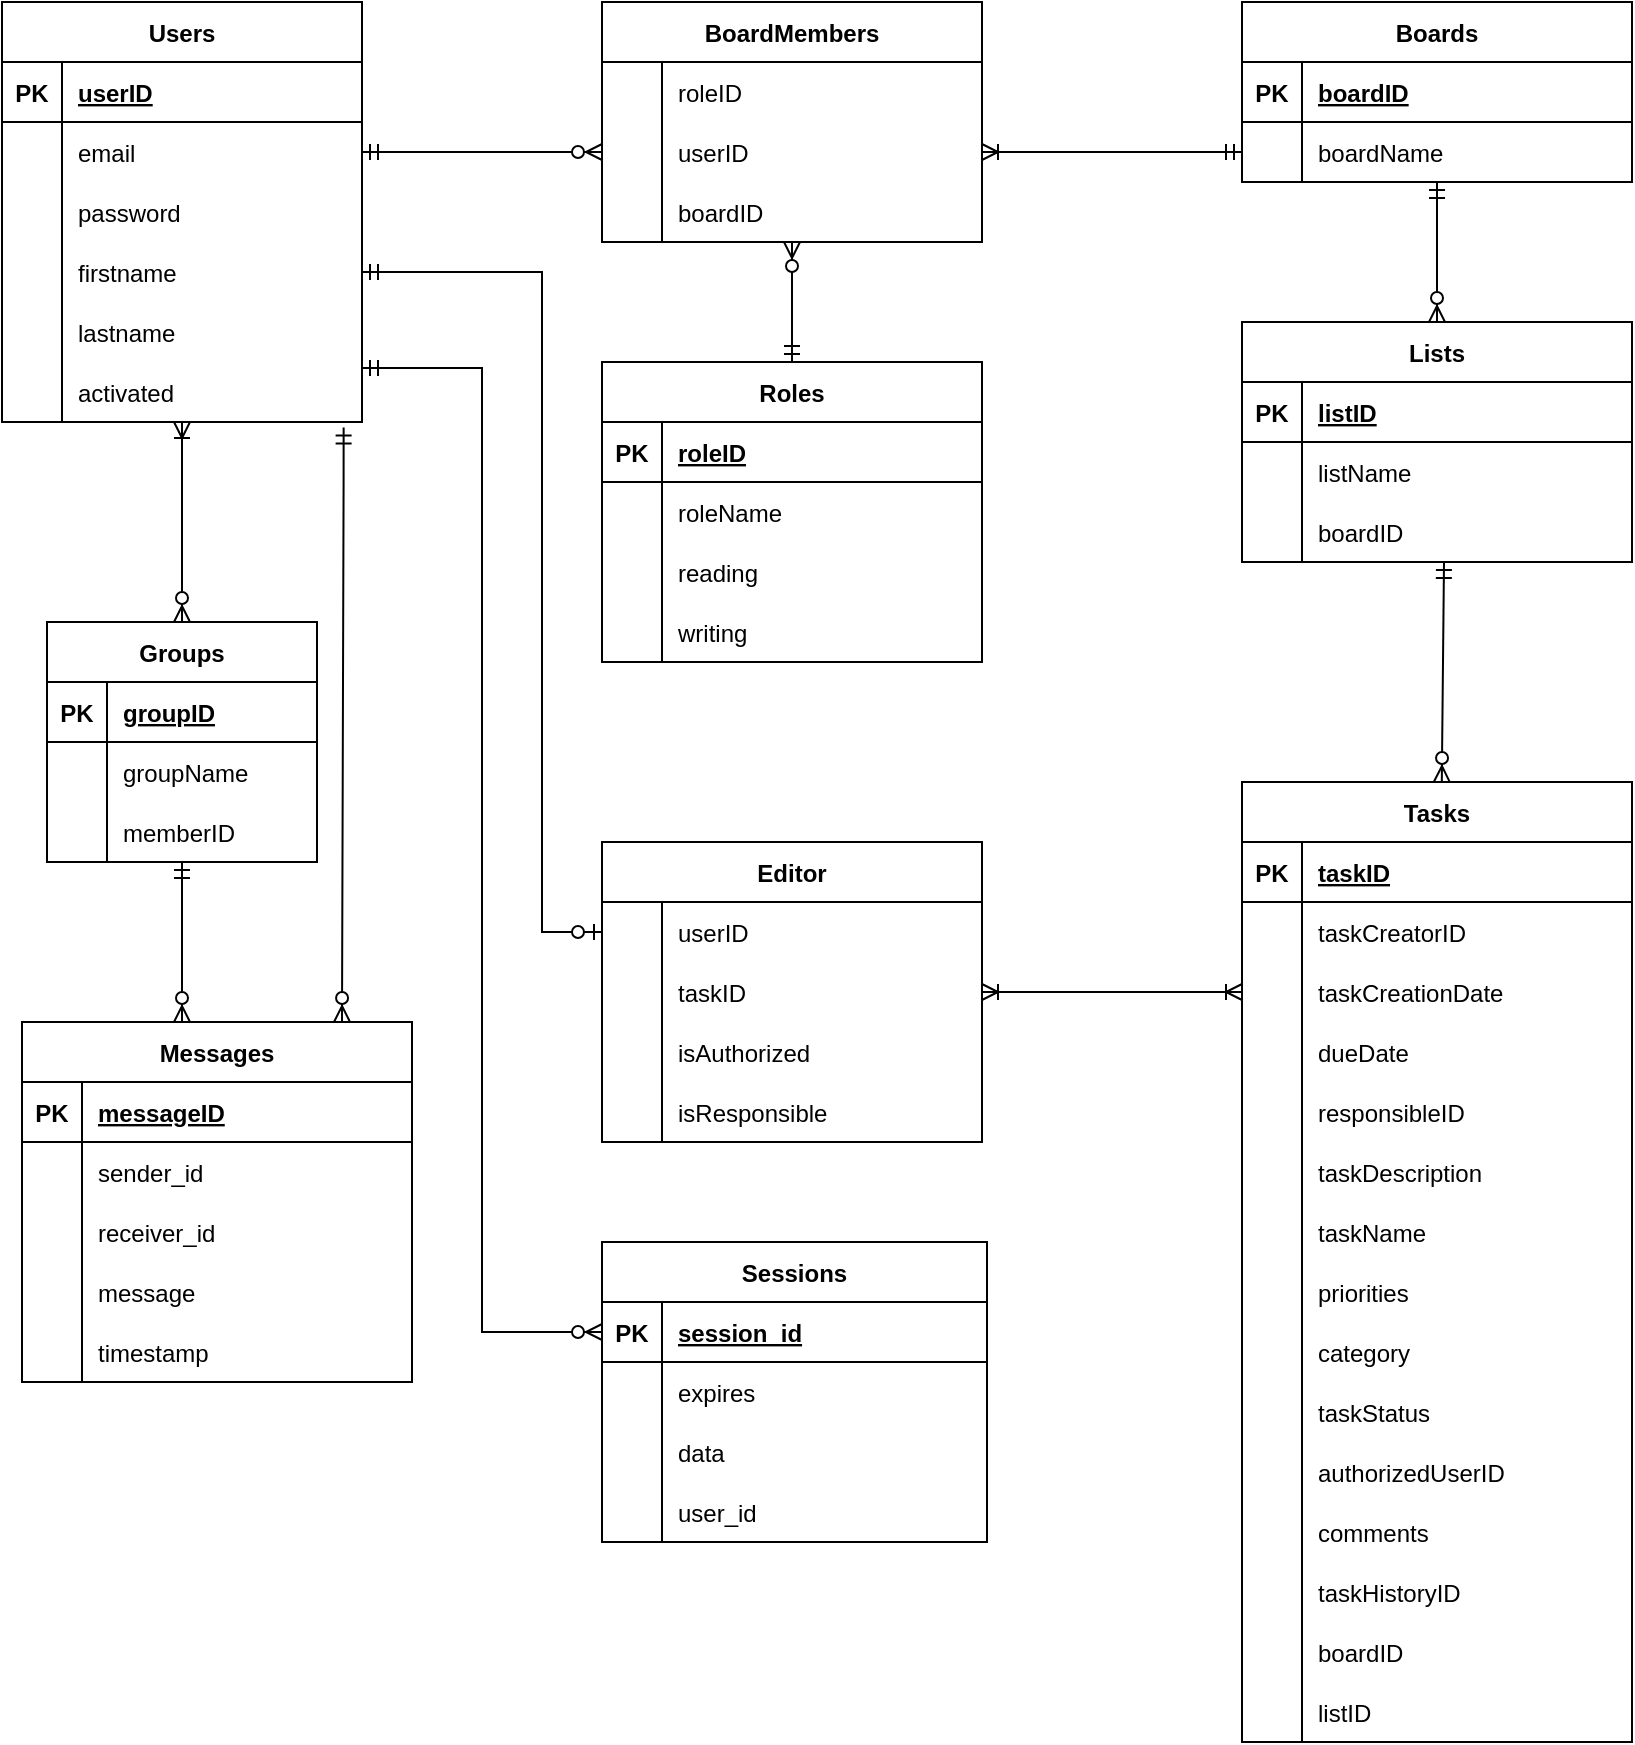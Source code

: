 <mxfile version="26.0.4">
  <diagram id="R2lEEEUBdFMjLlhIrx00" name="Page-1">
    <mxGraphModel dx="1290" dy="629" grid="1" gridSize="10" guides="1" tooltips="1" connect="1" arrows="1" fold="1" page="1" pageScale="1" pageWidth="850" pageHeight="1100" math="0" shadow="0" extFonts="Permanent Marker^https://fonts.googleapis.com/css?family=Permanent+Marker">
      <root>
        <mxCell id="0" />
        <mxCell id="1" parent="0" />
        <mxCell id="H14vQHtZ-bn7fhnPYfxh-172" value="Boards" style="shape=table;startSize=30;container=1;collapsible=1;childLayout=tableLayout;fixedRows=1;rowLines=0;fontStyle=1;align=center;resizeLast=1;" parent="1" vertex="1">
          <mxGeometry x="640" y="20" width="195" height="90" as="geometry" />
        </mxCell>
        <mxCell id="H14vQHtZ-bn7fhnPYfxh-173" value="" style="shape=partialRectangle;collapsible=0;dropTarget=0;pointerEvents=0;fillColor=none;points=[[0,0.5],[1,0.5]];portConstraint=eastwest;top=0;left=0;right=0;bottom=1;" parent="H14vQHtZ-bn7fhnPYfxh-172" vertex="1">
          <mxGeometry y="30" width="195" height="30" as="geometry" />
        </mxCell>
        <mxCell id="H14vQHtZ-bn7fhnPYfxh-174" value="PK" style="shape=partialRectangle;overflow=hidden;connectable=0;fillColor=none;top=0;left=0;bottom=0;right=0;fontStyle=1;" parent="H14vQHtZ-bn7fhnPYfxh-173" vertex="1">
          <mxGeometry width="30" height="30" as="geometry">
            <mxRectangle width="30" height="30" as="alternateBounds" />
          </mxGeometry>
        </mxCell>
        <mxCell id="H14vQHtZ-bn7fhnPYfxh-175" value="boardID" style="shape=partialRectangle;overflow=hidden;connectable=0;fillColor=none;top=0;left=0;bottom=0;right=0;align=left;spacingLeft=6;fontStyle=5;" parent="H14vQHtZ-bn7fhnPYfxh-173" vertex="1">
          <mxGeometry x="30" width="165" height="30" as="geometry">
            <mxRectangle width="165" height="30" as="alternateBounds" />
          </mxGeometry>
        </mxCell>
        <mxCell id="H14vQHtZ-bn7fhnPYfxh-176" value="" style="shape=partialRectangle;collapsible=0;dropTarget=0;pointerEvents=0;fillColor=none;points=[[0,0.5],[1,0.5]];portConstraint=eastwest;top=0;left=0;right=0;bottom=0;" parent="H14vQHtZ-bn7fhnPYfxh-172" vertex="1">
          <mxGeometry y="60" width="195" height="30" as="geometry" />
        </mxCell>
        <mxCell id="H14vQHtZ-bn7fhnPYfxh-177" value="" style="shape=partialRectangle;overflow=hidden;connectable=0;fillColor=none;top=0;left=0;bottom=0;right=0;" parent="H14vQHtZ-bn7fhnPYfxh-176" vertex="1">
          <mxGeometry width="30" height="30" as="geometry">
            <mxRectangle width="30" height="30" as="alternateBounds" />
          </mxGeometry>
        </mxCell>
        <mxCell id="H14vQHtZ-bn7fhnPYfxh-178" value="boardName" style="shape=partialRectangle;overflow=hidden;connectable=0;fillColor=none;top=0;left=0;bottom=0;right=0;align=left;spacingLeft=6;" parent="H14vQHtZ-bn7fhnPYfxh-176" vertex="1">
          <mxGeometry x="30" width="165" height="30" as="geometry">
            <mxRectangle width="165" height="30" as="alternateBounds" />
          </mxGeometry>
        </mxCell>
        <mxCell id="H14vQHtZ-bn7fhnPYfxh-179" value="Lists" style="shape=table;startSize=30;container=1;collapsible=1;childLayout=tableLayout;fixedRows=1;rowLines=0;fontStyle=1;align=center;resizeLast=1;" parent="1" vertex="1">
          <mxGeometry x="640" y="180" width="195" height="120" as="geometry" />
        </mxCell>
        <mxCell id="H14vQHtZ-bn7fhnPYfxh-180" value="" style="shape=partialRectangle;collapsible=0;dropTarget=0;pointerEvents=0;fillColor=none;points=[[0,0.5],[1,0.5]];portConstraint=eastwest;top=0;left=0;right=0;bottom=1;" parent="H14vQHtZ-bn7fhnPYfxh-179" vertex="1">
          <mxGeometry y="30" width="195" height="30" as="geometry" />
        </mxCell>
        <mxCell id="H14vQHtZ-bn7fhnPYfxh-181" value="PK" style="shape=partialRectangle;overflow=hidden;connectable=0;fillColor=none;top=0;left=0;bottom=0;right=0;fontStyle=1;" parent="H14vQHtZ-bn7fhnPYfxh-180" vertex="1">
          <mxGeometry width="30" height="30" as="geometry">
            <mxRectangle width="30" height="30" as="alternateBounds" />
          </mxGeometry>
        </mxCell>
        <mxCell id="H14vQHtZ-bn7fhnPYfxh-182" value="listID" style="shape=partialRectangle;overflow=hidden;connectable=0;fillColor=none;top=0;left=0;bottom=0;right=0;align=left;spacingLeft=6;fontStyle=5;" parent="H14vQHtZ-bn7fhnPYfxh-180" vertex="1">
          <mxGeometry x="30" width="165" height="30" as="geometry">
            <mxRectangle width="165" height="30" as="alternateBounds" />
          </mxGeometry>
        </mxCell>
        <mxCell id="H14vQHtZ-bn7fhnPYfxh-183" value="" style="shape=partialRectangle;collapsible=0;dropTarget=0;pointerEvents=0;fillColor=none;points=[[0,0.5],[1,0.5]];portConstraint=eastwest;top=0;left=0;right=0;bottom=0;" parent="H14vQHtZ-bn7fhnPYfxh-179" vertex="1">
          <mxGeometry y="60" width="195" height="30" as="geometry" />
        </mxCell>
        <mxCell id="H14vQHtZ-bn7fhnPYfxh-184" value="" style="shape=partialRectangle;overflow=hidden;connectable=0;fillColor=none;top=0;left=0;bottom=0;right=0;" parent="H14vQHtZ-bn7fhnPYfxh-183" vertex="1">
          <mxGeometry width="30" height="30" as="geometry">
            <mxRectangle width="30" height="30" as="alternateBounds" />
          </mxGeometry>
        </mxCell>
        <mxCell id="H14vQHtZ-bn7fhnPYfxh-185" value="listName" style="shape=partialRectangle;overflow=hidden;connectable=0;fillColor=none;top=0;left=0;bottom=0;right=0;align=left;spacingLeft=6;" parent="H14vQHtZ-bn7fhnPYfxh-183" vertex="1">
          <mxGeometry x="30" width="165" height="30" as="geometry">
            <mxRectangle width="165" height="30" as="alternateBounds" />
          </mxGeometry>
        </mxCell>
        <mxCell id="H14vQHtZ-bn7fhnPYfxh-186" value="" style="shape=partialRectangle;collapsible=0;dropTarget=0;pointerEvents=0;fillColor=none;points=[[0,0.5],[1,0.5]];portConstraint=eastwest;top=0;left=0;right=0;bottom=0;" parent="H14vQHtZ-bn7fhnPYfxh-179" vertex="1">
          <mxGeometry y="90" width="195" height="30" as="geometry" />
        </mxCell>
        <mxCell id="H14vQHtZ-bn7fhnPYfxh-187" value="" style="shape=partialRectangle;overflow=hidden;connectable=0;fillColor=none;top=0;left=0;bottom=0;right=0;" parent="H14vQHtZ-bn7fhnPYfxh-186" vertex="1">
          <mxGeometry width="30" height="30" as="geometry">
            <mxRectangle width="30" height="30" as="alternateBounds" />
          </mxGeometry>
        </mxCell>
        <mxCell id="H14vQHtZ-bn7fhnPYfxh-188" value="boardID" style="shape=partialRectangle;overflow=hidden;connectable=0;fillColor=none;top=0;left=0;bottom=0;right=0;align=left;spacingLeft=6;" parent="H14vQHtZ-bn7fhnPYfxh-186" vertex="1">
          <mxGeometry x="30" width="165" height="30" as="geometry">
            <mxRectangle width="165" height="30" as="alternateBounds" />
          </mxGeometry>
        </mxCell>
        <mxCell id="H14vQHtZ-bn7fhnPYfxh-192" value="Users" style="shape=table;startSize=30;container=1;collapsible=1;childLayout=tableLayout;fixedRows=1;rowLines=0;fontStyle=1;align=center;resizeLast=1;" parent="1" vertex="1">
          <mxGeometry x="20" y="20" width="180" height="210" as="geometry" />
        </mxCell>
        <mxCell id="H14vQHtZ-bn7fhnPYfxh-193" value="" style="shape=partialRectangle;collapsible=0;dropTarget=0;pointerEvents=0;fillColor=none;points=[[0,0.5],[1,0.5]];portConstraint=eastwest;top=0;left=0;right=0;bottom=1;" parent="H14vQHtZ-bn7fhnPYfxh-192" vertex="1">
          <mxGeometry y="30" width="180" height="30" as="geometry" />
        </mxCell>
        <mxCell id="H14vQHtZ-bn7fhnPYfxh-194" value="PK" style="shape=partialRectangle;overflow=hidden;connectable=0;fillColor=none;top=0;left=0;bottom=0;right=0;fontStyle=1;" parent="H14vQHtZ-bn7fhnPYfxh-193" vertex="1">
          <mxGeometry width="30" height="30" as="geometry">
            <mxRectangle width="30" height="30" as="alternateBounds" />
          </mxGeometry>
        </mxCell>
        <mxCell id="H14vQHtZ-bn7fhnPYfxh-195" value="userID" style="shape=partialRectangle;overflow=hidden;connectable=0;fillColor=none;top=0;left=0;bottom=0;right=0;align=left;spacingLeft=6;fontStyle=5;" parent="H14vQHtZ-bn7fhnPYfxh-193" vertex="1">
          <mxGeometry x="30" width="150" height="30" as="geometry">
            <mxRectangle width="150" height="30" as="alternateBounds" />
          </mxGeometry>
        </mxCell>
        <mxCell id="H14vQHtZ-bn7fhnPYfxh-196" value="" style="shape=partialRectangle;collapsible=0;dropTarget=0;pointerEvents=0;fillColor=none;points=[[0,0.5],[1,0.5]];portConstraint=eastwest;top=0;left=0;right=0;bottom=0;" parent="H14vQHtZ-bn7fhnPYfxh-192" vertex="1">
          <mxGeometry y="60" width="180" height="30" as="geometry" />
        </mxCell>
        <mxCell id="H14vQHtZ-bn7fhnPYfxh-197" value="" style="shape=partialRectangle;overflow=hidden;connectable=0;fillColor=none;top=0;left=0;bottom=0;right=0;" parent="H14vQHtZ-bn7fhnPYfxh-196" vertex="1">
          <mxGeometry width="30" height="30" as="geometry">
            <mxRectangle width="30" height="30" as="alternateBounds" />
          </mxGeometry>
        </mxCell>
        <mxCell id="H14vQHtZ-bn7fhnPYfxh-198" value="email" style="shape=partialRectangle;overflow=hidden;connectable=0;fillColor=none;top=0;left=0;bottom=0;right=0;align=left;spacingLeft=6;" parent="H14vQHtZ-bn7fhnPYfxh-196" vertex="1">
          <mxGeometry x="30" width="150" height="30" as="geometry">
            <mxRectangle width="150" height="30" as="alternateBounds" />
          </mxGeometry>
        </mxCell>
        <mxCell id="H14vQHtZ-bn7fhnPYfxh-199" value="" style="shape=partialRectangle;collapsible=0;dropTarget=0;pointerEvents=0;fillColor=none;points=[[0,0.5],[1,0.5]];portConstraint=eastwest;top=0;left=0;right=0;bottom=0;" parent="H14vQHtZ-bn7fhnPYfxh-192" vertex="1">
          <mxGeometry y="90" width="180" height="30" as="geometry" />
        </mxCell>
        <mxCell id="H14vQHtZ-bn7fhnPYfxh-200" value="" style="shape=partialRectangle;overflow=hidden;connectable=0;fillColor=none;top=0;left=0;bottom=0;right=0;" parent="H14vQHtZ-bn7fhnPYfxh-199" vertex="1">
          <mxGeometry width="30" height="30" as="geometry">
            <mxRectangle width="30" height="30" as="alternateBounds" />
          </mxGeometry>
        </mxCell>
        <mxCell id="H14vQHtZ-bn7fhnPYfxh-201" value="password" style="shape=partialRectangle;overflow=hidden;connectable=0;fillColor=none;top=0;left=0;bottom=0;right=0;align=left;spacingLeft=6;" parent="H14vQHtZ-bn7fhnPYfxh-199" vertex="1">
          <mxGeometry x="30" width="150" height="30" as="geometry">
            <mxRectangle width="150" height="30" as="alternateBounds" />
          </mxGeometry>
        </mxCell>
        <mxCell id="H14vQHtZ-bn7fhnPYfxh-202" value="" style="shape=partialRectangle;collapsible=0;dropTarget=0;pointerEvents=0;fillColor=none;points=[[0,0.5],[1,0.5]];portConstraint=eastwest;top=0;left=0;right=0;bottom=0;" parent="H14vQHtZ-bn7fhnPYfxh-192" vertex="1">
          <mxGeometry y="120" width="180" height="30" as="geometry" />
        </mxCell>
        <mxCell id="H14vQHtZ-bn7fhnPYfxh-203" value="" style="shape=partialRectangle;overflow=hidden;connectable=0;fillColor=none;top=0;left=0;bottom=0;right=0;" parent="H14vQHtZ-bn7fhnPYfxh-202" vertex="1">
          <mxGeometry width="30" height="30" as="geometry">
            <mxRectangle width="30" height="30" as="alternateBounds" />
          </mxGeometry>
        </mxCell>
        <mxCell id="H14vQHtZ-bn7fhnPYfxh-204" value="firstname" style="shape=partialRectangle;overflow=hidden;connectable=0;fillColor=none;top=0;left=0;bottom=0;right=0;align=left;spacingLeft=6;" parent="H14vQHtZ-bn7fhnPYfxh-202" vertex="1">
          <mxGeometry x="30" width="150" height="30" as="geometry">
            <mxRectangle width="150" height="30" as="alternateBounds" />
          </mxGeometry>
        </mxCell>
        <mxCell id="H14vQHtZ-bn7fhnPYfxh-205" value="" style="shape=partialRectangle;collapsible=0;dropTarget=0;pointerEvents=0;fillColor=none;points=[[0,0.5],[1,0.5]];portConstraint=eastwest;top=0;left=0;right=0;bottom=0;" parent="H14vQHtZ-bn7fhnPYfxh-192" vertex="1">
          <mxGeometry y="150" width="180" height="30" as="geometry" />
        </mxCell>
        <mxCell id="H14vQHtZ-bn7fhnPYfxh-206" value="" style="shape=partialRectangle;overflow=hidden;connectable=0;fillColor=none;top=0;left=0;bottom=0;right=0;" parent="H14vQHtZ-bn7fhnPYfxh-205" vertex="1">
          <mxGeometry width="30" height="30" as="geometry">
            <mxRectangle width="30" height="30" as="alternateBounds" />
          </mxGeometry>
        </mxCell>
        <mxCell id="H14vQHtZ-bn7fhnPYfxh-207" value="lastname" style="shape=partialRectangle;overflow=hidden;connectable=0;fillColor=none;top=0;left=0;bottom=0;right=0;align=left;spacingLeft=6;" parent="H14vQHtZ-bn7fhnPYfxh-205" vertex="1">
          <mxGeometry x="30" width="150" height="30" as="geometry">
            <mxRectangle width="150" height="30" as="alternateBounds" />
          </mxGeometry>
        </mxCell>
        <mxCell id="H14vQHtZ-bn7fhnPYfxh-208" value="" style="shape=partialRectangle;collapsible=0;dropTarget=0;pointerEvents=0;fillColor=none;points=[[0,0.5],[1,0.5]];portConstraint=eastwest;top=0;left=0;right=0;bottom=0;" parent="H14vQHtZ-bn7fhnPYfxh-192" vertex="1">
          <mxGeometry y="180" width="180" height="30" as="geometry" />
        </mxCell>
        <mxCell id="H14vQHtZ-bn7fhnPYfxh-209" value="" style="shape=partialRectangle;overflow=hidden;connectable=0;fillColor=none;top=0;left=0;bottom=0;right=0;" parent="H14vQHtZ-bn7fhnPYfxh-208" vertex="1">
          <mxGeometry width="30" height="30" as="geometry">
            <mxRectangle width="30" height="30" as="alternateBounds" />
          </mxGeometry>
        </mxCell>
        <mxCell id="H14vQHtZ-bn7fhnPYfxh-210" value="activated" style="shape=partialRectangle;overflow=hidden;connectable=0;fillColor=none;top=0;left=0;bottom=0;right=0;align=left;spacingLeft=6;" parent="H14vQHtZ-bn7fhnPYfxh-208" vertex="1">
          <mxGeometry x="30" width="150" height="30" as="geometry">
            <mxRectangle width="150" height="30" as="alternateBounds" />
          </mxGeometry>
        </mxCell>
        <mxCell id="H14vQHtZ-bn7fhnPYfxh-211" value="Tasks" style="shape=table;startSize=30;container=1;collapsible=1;childLayout=tableLayout;fixedRows=1;rowLines=0;fontStyle=1;align=center;resizeLast=1;" parent="1" vertex="1">
          <mxGeometry x="640" y="410" width="195" height="480" as="geometry" />
        </mxCell>
        <mxCell id="H14vQHtZ-bn7fhnPYfxh-212" value="" style="shape=partialRectangle;collapsible=0;dropTarget=0;pointerEvents=0;fillColor=none;points=[[0,0.5],[1,0.5]];portConstraint=eastwest;top=0;left=0;right=0;bottom=1;" parent="H14vQHtZ-bn7fhnPYfxh-211" vertex="1">
          <mxGeometry y="30" width="195" height="30" as="geometry" />
        </mxCell>
        <mxCell id="H14vQHtZ-bn7fhnPYfxh-213" value="PK" style="shape=partialRectangle;overflow=hidden;connectable=0;fillColor=none;top=0;left=0;bottom=0;right=0;fontStyle=1;" parent="H14vQHtZ-bn7fhnPYfxh-212" vertex="1">
          <mxGeometry width="30" height="30" as="geometry">
            <mxRectangle width="30" height="30" as="alternateBounds" />
          </mxGeometry>
        </mxCell>
        <mxCell id="H14vQHtZ-bn7fhnPYfxh-214" value="taskID" style="shape=partialRectangle;overflow=hidden;connectable=0;fillColor=none;top=0;left=0;bottom=0;right=0;align=left;spacingLeft=6;fontStyle=5;" parent="H14vQHtZ-bn7fhnPYfxh-212" vertex="1">
          <mxGeometry x="30" width="165" height="30" as="geometry">
            <mxRectangle width="165" height="30" as="alternateBounds" />
          </mxGeometry>
        </mxCell>
        <mxCell id="H14vQHtZ-bn7fhnPYfxh-215" value="" style="shape=partialRectangle;collapsible=0;dropTarget=0;pointerEvents=0;fillColor=none;points=[[0,0.5],[1,0.5]];portConstraint=eastwest;top=0;left=0;right=0;bottom=0;" parent="H14vQHtZ-bn7fhnPYfxh-211" vertex="1">
          <mxGeometry y="60" width="195" height="30" as="geometry" />
        </mxCell>
        <mxCell id="H14vQHtZ-bn7fhnPYfxh-216" value="" style="shape=partialRectangle;overflow=hidden;connectable=0;fillColor=none;top=0;left=0;bottom=0;right=0;" parent="H14vQHtZ-bn7fhnPYfxh-215" vertex="1">
          <mxGeometry width="30" height="30" as="geometry">
            <mxRectangle width="30" height="30" as="alternateBounds" />
          </mxGeometry>
        </mxCell>
        <mxCell id="H14vQHtZ-bn7fhnPYfxh-217" value="taskCreatorID" style="shape=partialRectangle;overflow=hidden;connectable=0;fillColor=none;top=0;left=0;bottom=0;right=0;align=left;spacingLeft=6;" parent="H14vQHtZ-bn7fhnPYfxh-215" vertex="1">
          <mxGeometry x="30" width="165" height="30" as="geometry">
            <mxRectangle width="165" height="30" as="alternateBounds" />
          </mxGeometry>
        </mxCell>
        <mxCell id="H14vQHtZ-bn7fhnPYfxh-221" value="" style="shape=partialRectangle;collapsible=0;dropTarget=0;pointerEvents=0;fillColor=none;points=[[0,0.5],[1,0.5]];portConstraint=eastwest;top=0;left=0;right=0;bottom=0;" parent="H14vQHtZ-bn7fhnPYfxh-211" vertex="1">
          <mxGeometry y="90" width="195" height="30" as="geometry" />
        </mxCell>
        <mxCell id="H14vQHtZ-bn7fhnPYfxh-222" value="" style="shape=partialRectangle;overflow=hidden;connectable=0;fillColor=none;top=0;left=0;bottom=0;right=0;" parent="H14vQHtZ-bn7fhnPYfxh-221" vertex="1">
          <mxGeometry width="30" height="30" as="geometry">
            <mxRectangle width="30" height="30" as="alternateBounds" />
          </mxGeometry>
        </mxCell>
        <mxCell id="H14vQHtZ-bn7fhnPYfxh-223" value="taskCreationDate" style="shape=partialRectangle;overflow=hidden;connectable=0;fillColor=none;top=0;left=0;bottom=0;right=0;align=left;spacingLeft=6;" parent="H14vQHtZ-bn7fhnPYfxh-221" vertex="1">
          <mxGeometry x="30" width="165" height="30" as="geometry">
            <mxRectangle width="165" height="30" as="alternateBounds" />
          </mxGeometry>
        </mxCell>
        <mxCell id="H14vQHtZ-bn7fhnPYfxh-224" value="" style="shape=partialRectangle;collapsible=0;dropTarget=0;pointerEvents=0;fillColor=none;points=[[0,0.5],[1,0.5]];portConstraint=eastwest;top=0;left=0;right=0;bottom=0;" parent="H14vQHtZ-bn7fhnPYfxh-211" vertex="1">
          <mxGeometry y="120" width="195" height="30" as="geometry" />
        </mxCell>
        <mxCell id="H14vQHtZ-bn7fhnPYfxh-225" value="" style="shape=partialRectangle;overflow=hidden;connectable=0;fillColor=none;top=0;left=0;bottom=0;right=0;" parent="H14vQHtZ-bn7fhnPYfxh-224" vertex="1">
          <mxGeometry width="30" height="30" as="geometry">
            <mxRectangle width="30" height="30" as="alternateBounds" />
          </mxGeometry>
        </mxCell>
        <mxCell id="H14vQHtZ-bn7fhnPYfxh-226" value="dueDate" style="shape=partialRectangle;overflow=hidden;connectable=0;fillColor=none;top=0;left=0;bottom=0;right=0;align=left;spacingLeft=6;" parent="H14vQHtZ-bn7fhnPYfxh-224" vertex="1">
          <mxGeometry x="30" width="165" height="30" as="geometry">
            <mxRectangle width="165" height="30" as="alternateBounds" />
          </mxGeometry>
        </mxCell>
        <mxCell id="H14vQHtZ-bn7fhnPYfxh-227" value="" style="shape=partialRectangle;collapsible=0;dropTarget=0;pointerEvents=0;fillColor=none;points=[[0,0.5],[1,0.5]];portConstraint=eastwest;top=0;left=0;right=0;bottom=0;" parent="H14vQHtZ-bn7fhnPYfxh-211" vertex="1">
          <mxGeometry y="150" width="195" height="30" as="geometry" />
        </mxCell>
        <mxCell id="H14vQHtZ-bn7fhnPYfxh-228" value="" style="shape=partialRectangle;overflow=hidden;connectable=0;fillColor=none;top=0;left=0;bottom=0;right=0;" parent="H14vQHtZ-bn7fhnPYfxh-227" vertex="1">
          <mxGeometry width="30" height="30" as="geometry">
            <mxRectangle width="30" height="30" as="alternateBounds" />
          </mxGeometry>
        </mxCell>
        <mxCell id="H14vQHtZ-bn7fhnPYfxh-229" value="responsibleID" style="shape=partialRectangle;overflow=hidden;connectable=0;fillColor=none;top=0;left=0;bottom=0;right=0;align=left;spacingLeft=6;" parent="H14vQHtZ-bn7fhnPYfxh-227" vertex="1">
          <mxGeometry x="30" width="165" height="30" as="geometry">
            <mxRectangle width="165" height="30" as="alternateBounds" />
          </mxGeometry>
        </mxCell>
        <mxCell id="H14vQHtZ-bn7fhnPYfxh-230" value="" style="shape=partialRectangle;collapsible=0;dropTarget=0;pointerEvents=0;fillColor=none;points=[[0,0.5],[1,0.5]];portConstraint=eastwest;top=0;left=0;right=0;bottom=0;" parent="H14vQHtZ-bn7fhnPYfxh-211" vertex="1">
          <mxGeometry y="180" width="195" height="30" as="geometry" />
        </mxCell>
        <mxCell id="H14vQHtZ-bn7fhnPYfxh-231" value="" style="shape=partialRectangle;overflow=hidden;connectable=0;fillColor=none;top=0;left=0;bottom=0;right=0;" parent="H14vQHtZ-bn7fhnPYfxh-230" vertex="1">
          <mxGeometry width="30" height="30" as="geometry">
            <mxRectangle width="30" height="30" as="alternateBounds" />
          </mxGeometry>
        </mxCell>
        <mxCell id="H14vQHtZ-bn7fhnPYfxh-232" value="taskDescription" style="shape=partialRectangle;overflow=hidden;connectable=0;fillColor=none;top=0;left=0;bottom=0;right=0;align=left;spacingLeft=6;" parent="H14vQHtZ-bn7fhnPYfxh-230" vertex="1">
          <mxGeometry x="30" width="165" height="30" as="geometry">
            <mxRectangle width="165" height="30" as="alternateBounds" />
          </mxGeometry>
        </mxCell>
        <mxCell id="H14vQHtZ-bn7fhnPYfxh-233" value="" style="shape=partialRectangle;collapsible=0;dropTarget=0;pointerEvents=0;fillColor=none;points=[[0,0.5],[1,0.5]];portConstraint=eastwest;top=0;left=0;right=0;bottom=0;" parent="H14vQHtZ-bn7fhnPYfxh-211" vertex="1">
          <mxGeometry y="210" width="195" height="30" as="geometry" />
        </mxCell>
        <mxCell id="H14vQHtZ-bn7fhnPYfxh-234" value="" style="shape=partialRectangle;overflow=hidden;connectable=0;fillColor=none;top=0;left=0;bottom=0;right=0;" parent="H14vQHtZ-bn7fhnPYfxh-233" vertex="1">
          <mxGeometry width="30" height="30" as="geometry">
            <mxRectangle width="30" height="30" as="alternateBounds" />
          </mxGeometry>
        </mxCell>
        <mxCell id="H14vQHtZ-bn7fhnPYfxh-235" value="taskName" style="shape=partialRectangle;overflow=hidden;connectable=0;fillColor=none;top=0;left=0;bottom=0;right=0;align=left;spacingLeft=6;" parent="H14vQHtZ-bn7fhnPYfxh-233" vertex="1">
          <mxGeometry x="30" width="165" height="30" as="geometry">
            <mxRectangle width="165" height="30" as="alternateBounds" />
          </mxGeometry>
        </mxCell>
        <mxCell id="H14vQHtZ-bn7fhnPYfxh-236" value="" style="shape=partialRectangle;collapsible=0;dropTarget=0;pointerEvents=0;fillColor=none;points=[[0,0.5],[1,0.5]];portConstraint=eastwest;top=0;left=0;right=0;bottom=0;" parent="H14vQHtZ-bn7fhnPYfxh-211" vertex="1">
          <mxGeometry y="240" width="195" height="30" as="geometry" />
        </mxCell>
        <mxCell id="H14vQHtZ-bn7fhnPYfxh-237" value="" style="shape=partialRectangle;overflow=hidden;connectable=0;fillColor=none;top=0;left=0;bottom=0;right=0;" parent="H14vQHtZ-bn7fhnPYfxh-236" vertex="1">
          <mxGeometry width="30" height="30" as="geometry">
            <mxRectangle width="30" height="30" as="alternateBounds" />
          </mxGeometry>
        </mxCell>
        <mxCell id="H14vQHtZ-bn7fhnPYfxh-238" value="priorities" style="shape=partialRectangle;overflow=hidden;connectable=0;fillColor=none;top=0;left=0;bottom=0;right=0;align=left;spacingLeft=6;" parent="H14vQHtZ-bn7fhnPYfxh-236" vertex="1">
          <mxGeometry x="30" width="165" height="30" as="geometry">
            <mxRectangle width="165" height="30" as="alternateBounds" />
          </mxGeometry>
        </mxCell>
        <mxCell id="H14vQHtZ-bn7fhnPYfxh-239" value="" style="shape=partialRectangle;collapsible=0;dropTarget=0;pointerEvents=0;fillColor=none;points=[[0,0.5],[1,0.5]];portConstraint=eastwest;top=0;left=0;right=0;bottom=0;" parent="H14vQHtZ-bn7fhnPYfxh-211" vertex="1">
          <mxGeometry y="270" width="195" height="30" as="geometry" />
        </mxCell>
        <mxCell id="H14vQHtZ-bn7fhnPYfxh-240" value="" style="shape=partialRectangle;overflow=hidden;connectable=0;fillColor=none;top=0;left=0;bottom=0;right=0;" parent="H14vQHtZ-bn7fhnPYfxh-239" vertex="1">
          <mxGeometry width="30" height="30" as="geometry">
            <mxRectangle width="30" height="30" as="alternateBounds" />
          </mxGeometry>
        </mxCell>
        <mxCell id="H14vQHtZ-bn7fhnPYfxh-241" value="category" style="shape=partialRectangle;overflow=hidden;connectable=0;fillColor=none;top=0;left=0;bottom=0;right=0;align=left;spacingLeft=6;" parent="H14vQHtZ-bn7fhnPYfxh-239" vertex="1">
          <mxGeometry x="30" width="165" height="30" as="geometry">
            <mxRectangle width="165" height="30" as="alternateBounds" />
          </mxGeometry>
        </mxCell>
        <mxCell id="H14vQHtZ-bn7fhnPYfxh-242" value="" style="shape=partialRectangle;collapsible=0;dropTarget=0;pointerEvents=0;fillColor=none;points=[[0,0.5],[1,0.5]];portConstraint=eastwest;top=0;left=0;right=0;bottom=0;" parent="H14vQHtZ-bn7fhnPYfxh-211" vertex="1">
          <mxGeometry y="300" width="195" height="30" as="geometry" />
        </mxCell>
        <mxCell id="H14vQHtZ-bn7fhnPYfxh-243" value="" style="shape=partialRectangle;overflow=hidden;connectable=0;fillColor=none;top=0;left=0;bottom=0;right=0;" parent="H14vQHtZ-bn7fhnPYfxh-242" vertex="1">
          <mxGeometry width="30" height="30" as="geometry">
            <mxRectangle width="30" height="30" as="alternateBounds" />
          </mxGeometry>
        </mxCell>
        <mxCell id="H14vQHtZ-bn7fhnPYfxh-244" value="taskStatus" style="shape=partialRectangle;overflow=hidden;connectable=0;fillColor=none;top=0;left=0;bottom=0;right=0;align=left;spacingLeft=6;" parent="H14vQHtZ-bn7fhnPYfxh-242" vertex="1">
          <mxGeometry x="30" width="165" height="30" as="geometry">
            <mxRectangle width="165" height="30" as="alternateBounds" />
          </mxGeometry>
        </mxCell>
        <mxCell id="H14vQHtZ-bn7fhnPYfxh-245" value="" style="shape=partialRectangle;collapsible=0;dropTarget=0;pointerEvents=0;fillColor=none;points=[[0,0.5],[1,0.5]];portConstraint=eastwest;top=0;left=0;right=0;bottom=0;" parent="H14vQHtZ-bn7fhnPYfxh-211" vertex="1">
          <mxGeometry y="330" width="195" height="30" as="geometry" />
        </mxCell>
        <mxCell id="H14vQHtZ-bn7fhnPYfxh-246" value="" style="shape=partialRectangle;overflow=hidden;connectable=0;fillColor=none;top=0;left=0;bottom=0;right=0;" parent="H14vQHtZ-bn7fhnPYfxh-245" vertex="1">
          <mxGeometry width="30" height="30" as="geometry">
            <mxRectangle width="30" height="30" as="alternateBounds" />
          </mxGeometry>
        </mxCell>
        <mxCell id="H14vQHtZ-bn7fhnPYfxh-247" value="authorizedUserID" style="shape=partialRectangle;overflow=hidden;connectable=0;fillColor=none;top=0;left=0;bottom=0;right=0;align=left;spacingLeft=6;" parent="H14vQHtZ-bn7fhnPYfxh-245" vertex="1">
          <mxGeometry x="30" width="165" height="30" as="geometry">
            <mxRectangle width="165" height="30" as="alternateBounds" />
          </mxGeometry>
        </mxCell>
        <mxCell id="H14vQHtZ-bn7fhnPYfxh-248" value="" style="shape=partialRectangle;collapsible=0;dropTarget=0;pointerEvents=0;fillColor=none;points=[[0,0.5],[1,0.5]];portConstraint=eastwest;top=0;left=0;right=0;bottom=0;" parent="H14vQHtZ-bn7fhnPYfxh-211" vertex="1">
          <mxGeometry y="360" width="195" height="30" as="geometry" />
        </mxCell>
        <mxCell id="H14vQHtZ-bn7fhnPYfxh-249" value="" style="shape=partialRectangle;overflow=hidden;connectable=0;fillColor=none;top=0;left=0;bottom=0;right=0;" parent="H14vQHtZ-bn7fhnPYfxh-248" vertex="1">
          <mxGeometry width="30" height="30" as="geometry">
            <mxRectangle width="30" height="30" as="alternateBounds" />
          </mxGeometry>
        </mxCell>
        <mxCell id="H14vQHtZ-bn7fhnPYfxh-250" value="comments" style="shape=partialRectangle;overflow=hidden;connectable=0;fillColor=none;top=0;left=0;bottom=0;right=0;align=left;spacingLeft=6;" parent="H14vQHtZ-bn7fhnPYfxh-248" vertex="1">
          <mxGeometry x="30" width="165" height="30" as="geometry">
            <mxRectangle width="165" height="30" as="alternateBounds" />
          </mxGeometry>
        </mxCell>
        <mxCell id="H14vQHtZ-bn7fhnPYfxh-251" value="" style="shape=partialRectangle;collapsible=0;dropTarget=0;pointerEvents=0;fillColor=none;points=[[0,0.5],[1,0.5]];portConstraint=eastwest;top=0;left=0;right=0;bottom=0;" parent="H14vQHtZ-bn7fhnPYfxh-211" vertex="1">
          <mxGeometry y="390" width="195" height="30" as="geometry" />
        </mxCell>
        <mxCell id="H14vQHtZ-bn7fhnPYfxh-252" value="" style="shape=partialRectangle;overflow=hidden;connectable=0;fillColor=none;top=0;left=0;bottom=0;right=0;" parent="H14vQHtZ-bn7fhnPYfxh-251" vertex="1">
          <mxGeometry width="30" height="30" as="geometry">
            <mxRectangle width="30" height="30" as="alternateBounds" />
          </mxGeometry>
        </mxCell>
        <mxCell id="H14vQHtZ-bn7fhnPYfxh-253" value="taskHistoryID" style="shape=partialRectangle;overflow=hidden;connectable=0;fillColor=none;top=0;left=0;bottom=0;right=0;align=left;spacingLeft=6;" parent="H14vQHtZ-bn7fhnPYfxh-251" vertex="1">
          <mxGeometry x="30" width="165" height="30" as="geometry">
            <mxRectangle width="165" height="30" as="alternateBounds" />
          </mxGeometry>
        </mxCell>
        <mxCell id="H14vQHtZ-bn7fhnPYfxh-254" value="" style="shape=partialRectangle;collapsible=0;dropTarget=0;pointerEvents=0;fillColor=none;points=[[0,0.5],[1,0.5]];portConstraint=eastwest;top=0;left=0;right=0;bottom=0;" parent="H14vQHtZ-bn7fhnPYfxh-211" vertex="1">
          <mxGeometry y="420" width="195" height="30" as="geometry" />
        </mxCell>
        <mxCell id="H14vQHtZ-bn7fhnPYfxh-255" value="" style="shape=partialRectangle;overflow=hidden;connectable=0;fillColor=none;top=0;left=0;bottom=0;right=0;" parent="H14vQHtZ-bn7fhnPYfxh-254" vertex="1">
          <mxGeometry width="30" height="30" as="geometry">
            <mxRectangle width="30" height="30" as="alternateBounds" />
          </mxGeometry>
        </mxCell>
        <mxCell id="H14vQHtZ-bn7fhnPYfxh-256" value="boardID" style="shape=partialRectangle;overflow=hidden;connectable=0;fillColor=none;top=0;left=0;bottom=0;right=0;align=left;spacingLeft=6;" parent="H14vQHtZ-bn7fhnPYfxh-254" vertex="1">
          <mxGeometry x="30" width="165" height="30" as="geometry">
            <mxRectangle width="165" height="30" as="alternateBounds" />
          </mxGeometry>
        </mxCell>
        <mxCell id="H14vQHtZ-bn7fhnPYfxh-257" value="" style="shape=partialRectangle;collapsible=0;dropTarget=0;pointerEvents=0;fillColor=none;points=[[0,0.5],[1,0.5]];portConstraint=eastwest;top=0;left=0;right=0;bottom=0;" parent="H14vQHtZ-bn7fhnPYfxh-211" vertex="1">
          <mxGeometry y="450" width="195" height="30" as="geometry" />
        </mxCell>
        <mxCell id="H14vQHtZ-bn7fhnPYfxh-258" value="" style="shape=partialRectangle;overflow=hidden;connectable=0;fillColor=none;top=0;left=0;bottom=0;right=0;" parent="H14vQHtZ-bn7fhnPYfxh-257" vertex="1">
          <mxGeometry width="30" height="30" as="geometry">
            <mxRectangle width="30" height="30" as="alternateBounds" />
          </mxGeometry>
        </mxCell>
        <mxCell id="H14vQHtZ-bn7fhnPYfxh-259" value="listID" style="shape=partialRectangle;overflow=hidden;connectable=0;fillColor=none;top=0;left=0;bottom=0;right=0;align=left;spacingLeft=6;" parent="H14vQHtZ-bn7fhnPYfxh-257" vertex="1">
          <mxGeometry x="30" width="165" height="30" as="geometry">
            <mxRectangle width="165" height="30" as="alternateBounds" />
          </mxGeometry>
        </mxCell>
        <mxCell id="H14vQHtZ-bn7fhnPYfxh-276" value="Groups" style="shape=table;startSize=30;container=1;collapsible=1;childLayout=tableLayout;fixedRows=1;rowLines=0;fontStyle=1;align=center;resizeLast=1;" parent="1" vertex="1">
          <mxGeometry x="42.5" y="330" width="135" height="120" as="geometry" />
        </mxCell>
        <mxCell id="H14vQHtZ-bn7fhnPYfxh-277" value="" style="shape=partialRectangle;collapsible=0;dropTarget=0;pointerEvents=0;fillColor=none;points=[[0,0.5],[1,0.5]];portConstraint=eastwest;top=0;left=0;right=0;bottom=1;" parent="H14vQHtZ-bn7fhnPYfxh-276" vertex="1">
          <mxGeometry y="30" width="135" height="30" as="geometry" />
        </mxCell>
        <mxCell id="H14vQHtZ-bn7fhnPYfxh-278" value="PK" style="shape=partialRectangle;overflow=hidden;connectable=0;fillColor=none;top=0;left=0;bottom=0;right=0;fontStyle=1;" parent="H14vQHtZ-bn7fhnPYfxh-277" vertex="1">
          <mxGeometry width="30" height="30" as="geometry">
            <mxRectangle width="30" height="30" as="alternateBounds" />
          </mxGeometry>
        </mxCell>
        <mxCell id="H14vQHtZ-bn7fhnPYfxh-279" value="groupID" style="shape=partialRectangle;overflow=hidden;connectable=0;fillColor=none;top=0;left=0;bottom=0;right=0;align=left;spacingLeft=6;fontStyle=5;" parent="H14vQHtZ-bn7fhnPYfxh-277" vertex="1">
          <mxGeometry x="30" width="105" height="30" as="geometry">
            <mxRectangle width="105" height="30" as="alternateBounds" />
          </mxGeometry>
        </mxCell>
        <mxCell id="H14vQHtZ-bn7fhnPYfxh-280" value="" style="shape=partialRectangle;collapsible=0;dropTarget=0;pointerEvents=0;fillColor=none;points=[[0,0.5],[1,0.5]];portConstraint=eastwest;top=0;left=0;right=0;bottom=0;" parent="H14vQHtZ-bn7fhnPYfxh-276" vertex="1">
          <mxGeometry y="60" width="135" height="30" as="geometry" />
        </mxCell>
        <mxCell id="H14vQHtZ-bn7fhnPYfxh-281" value="" style="shape=partialRectangle;overflow=hidden;connectable=0;fillColor=none;top=0;left=0;bottom=0;right=0;" parent="H14vQHtZ-bn7fhnPYfxh-280" vertex="1">
          <mxGeometry width="30" height="30" as="geometry">
            <mxRectangle width="30" height="30" as="alternateBounds" />
          </mxGeometry>
        </mxCell>
        <mxCell id="H14vQHtZ-bn7fhnPYfxh-282" value="groupName" style="shape=partialRectangle;overflow=hidden;connectable=0;fillColor=none;top=0;left=0;bottom=0;right=0;align=left;spacingLeft=6;" parent="H14vQHtZ-bn7fhnPYfxh-280" vertex="1">
          <mxGeometry x="30" width="105" height="30" as="geometry">
            <mxRectangle width="105" height="30" as="alternateBounds" />
          </mxGeometry>
        </mxCell>
        <mxCell id="H14vQHtZ-bn7fhnPYfxh-283" value="" style="shape=partialRectangle;collapsible=0;dropTarget=0;pointerEvents=0;fillColor=none;points=[[0,0.5],[1,0.5]];portConstraint=eastwest;top=0;left=0;right=0;bottom=0;" parent="H14vQHtZ-bn7fhnPYfxh-276" vertex="1">
          <mxGeometry y="90" width="135" height="30" as="geometry" />
        </mxCell>
        <mxCell id="H14vQHtZ-bn7fhnPYfxh-284" value="" style="shape=partialRectangle;overflow=hidden;connectable=0;fillColor=none;top=0;left=0;bottom=0;right=0;" parent="H14vQHtZ-bn7fhnPYfxh-283" vertex="1">
          <mxGeometry width="30" height="30" as="geometry">
            <mxRectangle width="30" height="30" as="alternateBounds" />
          </mxGeometry>
        </mxCell>
        <mxCell id="H14vQHtZ-bn7fhnPYfxh-285" value="memberID" style="shape=partialRectangle;overflow=hidden;connectable=0;fillColor=none;top=0;left=0;bottom=0;right=0;align=left;spacingLeft=6;" parent="H14vQHtZ-bn7fhnPYfxh-283" vertex="1">
          <mxGeometry x="30" width="105" height="30" as="geometry">
            <mxRectangle width="105" height="30" as="alternateBounds" />
          </mxGeometry>
        </mxCell>
        <mxCell id="H14vQHtZ-bn7fhnPYfxh-286" value="Sessions" style="shape=table;startSize=30;container=1;collapsible=1;childLayout=tableLayout;fixedRows=1;rowLines=0;fontStyle=1;align=center;resizeLast=1;" parent="1" vertex="1">
          <mxGeometry x="320" y="640" width="192.5" height="150" as="geometry" />
        </mxCell>
        <mxCell id="H14vQHtZ-bn7fhnPYfxh-287" value="" style="shape=partialRectangle;collapsible=0;dropTarget=0;pointerEvents=0;fillColor=none;points=[[0,0.5],[1,0.5]];portConstraint=eastwest;top=0;left=0;right=0;bottom=1;" parent="H14vQHtZ-bn7fhnPYfxh-286" vertex="1">
          <mxGeometry y="30" width="192.5" height="30" as="geometry" />
        </mxCell>
        <mxCell id="H14vQHtZ-bn7fhnPYfxh-288" value="PK" style="shape=partialRectangle;overflow=hidden;connectable=0;fillColor=none;top=0;left=0;bottom=0;right=0;fontStyle=1;" parent="H14vQHtZ-bn7fhnPYfxh-287" vertex="1">
          <mxGeometry width="30" height="30" as="geometry">
            <mxRectangle width="30" height="30" as="alternateBounds" />
          </mxGeometry>
        </mxCell>
        <mxCell id="H14vQHtZ-bn7fhnPYfxh-289" value="session_id" style="shape=partialRectangle;overflow=hidden;connectable=0;fillColor=none;top=0;left=0;bottom=0;right=0;align=left;spacingLeft=6;fontStyle=5;" parent="H14vQHtZ-bn7fhnPYfxh-287" vertex="1">
          <mxGeometry x="30" width="162.5" height="30" as="geometry">
            <mxRectangle width="162.5" height="30" as="alternateBounds" />
          </mxGeometry>
        </mxCell>
        <mxCell id="H14vQHtZ-bn7fhnPYfxh-290" value="" style="shape=partialRectangle;collapsible=0;dropTarget=0;pointerEvents=0;fillColor=none;points=[[0,0.5],[1,0.5]];portConstraint=eastwest;top=0;left=0;right=0;bottom=0;" parent="H14vQHtZ-bn7fhnPYfxh-286" vertex="1">
          <mxGeometry y="60" width="192.5" height="30" as="geometry" />
        </mxCell>
        <mxCell id="H14vQHtZ-bn7fhnPYfxh-291" value="" style="shape=partialRectangle;overflow=hidden;connectable=0;fillColor=none;top=0;left=0;bottom=0;right=0;" parent="H14vQHtZ-bn7fhnPYfxh-290" vertex="1">
          <mxGeometry width="30" height="30" as="geometry">
            <mxRectangle width="30" height="30" as="alternateBounds" />
          </mxGeometry>
        </mxCell>
        <mxCell id="H14vQHtZ-bn7fhnPYfxh-292" value="expires" style="shape=partialRectangle;overflow=hidden;connectable=0;fillColor=none;top=0;left=0;bottom=0;right=0;align=left;spacingLeft=6;" parent="H14vQHtZ-bn7fhnPYfxh-290" vertex="1">
          <mxGeometry x="30" width="162.5" height="30" as="geometry">
            <mxRectangle width="162.5" height="30" as="alternateBounds" />
          </mxGeometry>
        </mxCell>
        <mxCell id="H14vQHtZ-bn7fhnPYfxh-293" value="" style="shape=partialRectangle;collapsible=0;dropTarget=0;pointerEvents=0;fillColor=none;points=[[0,0.5],[1,0.5]];portConstraint=eastwest;top=0;left=0;right=0;bottom=0;" parent="H14vQHtZ-bn7fhnPYfxh-286" vertex="1">
          <mxGeometry y="90" width="192.5" height="30" as="geometry" />
        </mxCell>
        <mxCell id="H14vQHtZ-bn7fhnPYfxh-294" value="" style="shape=partialRectangle;overflow=hidden;connectable=0;fillColor=none;top=0;left=0;bottom=0;right=0;" parent="H14vQHtZ-bn7fhnPYfxh-293" vertex="1">
          <mxGeometry width="30" height="30" as="geometry">
            <mxRectangle width="30" height="30" as="alternateBounds" />
          </mxGeometry>
        </mxCell>
        <mxCell id="H14vQHtZ-bn7fhnPYfxh-295" value="data" style="shape=partialRectangle;overflow=hidden;connectable=0;fillColor=none;top=0;left=0;bottom=0;right=0;align=left;spacingLeft=6;" parent="H14vQHtZ-bn7fhnPYfxh-293" vertex="1">
          <mxGeometry x="30" width="162.5" height="30" as="geometry">
            <mxRectangle width="162.5" height="30" as="alternateBounds" />
          </mxGeometry>
        </mxCell>
        <mxCell id="H14vQHtZ-bn7fhnPYfxh-296" value="" style="shape=partialRectangle;collapsible=0;dropTarget=0;pointerEvents=0;fillColor=none;points=[[0,0.5],[1,0.5]];portConstraint=eastwest;top=0;left=0;right=0;bottom=0;" parent="H14vQHtZ-bn7fhnPYfxh-286" vertex="1">
          <mxGeometry y="120" width="192.5" height="30" as="geometry" />
        </mxCell>
        <mxCell id="H14vQHtZ-bn7fhnPYfxh-297" value="" style="shape=partialRectangle;overflow=hidden;connectable=0;fillColor=none;top=0;left=0;bottom=0;right=0;" parent="H14vQHtZ-bn7fhnPYfxh-296" vertex="1">
          <mxGeometry width="30" height="30" as="geometry">
            <mxRectangle width="30" height="30" as="alternateBounds" />
          </mxGeometry>
        </mxCell>
        <mxCell id="H14vQHtZ-bn7fhnPYfxh-298" value="user_id" style="shape=partialRectangle;overflow=hidden;connectable=0;fillColor=none;top=0;left=0;bottom=0;right=0;align=left;spacingLeft=6;" parent="H14vQHtZ-bn7fhnPYfxh-296" vertex="1">
          <mxGeometry x="30" width="162.5" height="30" as="geometry">
            <mxRectangle width="162.5" height="30" as="alternateBounds" />
          </mxGeometry>
        </mxCell>
        <mxCell id="H14vQHtZ-bn7fhnPYfxh-299" value="Roles" style="shape=table;startSize=30;container=1;collapsible=1;childLayout=tableLayout;fixedRows=1;rowLines=0;fontStyle=1;align=center;resizeLast=1;" parent="1" vertex="1">
          <mxGeometry x="320" y="200" width="190" height="150" as="geometry" />
        </mxCell>
        <mxCell id="H14vQHtZ-bn7fhnPYfxh-300" value="" style="shape=partialRectangle;collapsible=0;dropTarget=0;pointerEvents=0;fillColor=none;points=[[0,0.5],[1,0.5]];portConstraint=eastwest;top=0;left=0;right=0;bottom=1;" parent="H14vQHtZ-bn7fhnPYfxh-299" vertex="1">
          <mxGeometry y="30" width="190" height="30" as="geometry" />
        </mxCell>
        <mxCell id="H14vQHtZ-bn7fhnPYfxh-301" value="PK" style="shape=partialRectangle;overflow=hidden;connectable=0;fillColor=none;top=0;left=0;bottom=0;right=0;fontStyle=1;" parent="H14vQHtZ-bn7fhnPYfxh-300" vertex="1">
          <mxGeometry width="30" height="30" as="geometry">
            <mxRectangle width="30" height="30" as="alternateBounds" />
          </mxGeometry>
        </mxCell>
        <mxCell id="H14vQHtZ-bn7fhnPYfxh-302" value="roleID" style="shape=partialRectangle;overflow=hidden;connectable=0;fillColor=none;top=0;left=0;bottom=0;right=0;align=left;spacingLeft=6;fontStyle=5;" parent="H14vQHtZ-bn7fhnPYfxh-300" vertex="1">
          <mxGeometry x="30" width="160" height="30" as="geometry">
            <mxRectangle width="160" height="30" as="alternateBounds" />
          </mxGeometry>
        </mxCell>
        <mxCell id="H14vQHtZ-bn7fhnPYfxh-303" value="" style="shape=partialRectangle;collapsible=0;dropTarget=0;pointerEvents=0;fillColor=none;points=[[0,0.5],[1,0.5]];portConstraint=eastwest;top=0;left=0;right=0;bottom=0;" parent="H14vQHtZ-bn7fhnPYfxh-299" vertex="1">
          <mxGeometry y="60" width="190" height="30" as="geometry" />
        </mxCell>
        <mxCell id="H14vQHtZ-bn7fhnPYfxh-304" value="" style="shape=partialRectangle;overflow=hidden;connectable=0;fillColor=none;top=0;left=0;bottom=0;right=0;" parent="H14vQHtZ-bn7fhnPYfxh-303" vertex="1">
          <mxGeometry width="30" height="30" as="geometry">
            <mxRectangle width="30" height="30" as="alternateBounds" />
          </mxGeometry>
        </mxCell>
        <mxCell id="H14vQHtZ-bn7fhnPYfxh-305" value="roleName" style="shape=partialRectangle;overflow=hidden;connectable=0;fillColor=none;top=0;left=0;bottom=0;right=0;align=left;spacingLeft=6;" parent="H14vQHtZ-bn7fhnPYfxh-303" vertex="1">
          <mxGeometry x="30" width="160" height="30" as="geometry">
            <mxRectangle width="160" height="30" as="alternateBounds" />
          </mxGeometry>
        </mxCell>
        <mxCell id="H14vQHtZ-bn7fhnPYfxh-306" value="" style="shape=partialRectangle;collapsible=0;dropTarget=0;pointerEvents=0;fillColor=none;points=[[0,0.5],[1,0.5]];portConstraint=eastwest;top=0;left=0;right=0;bottom=0;" parent="H14vQHtZ-bn7fhnPYfxh-299" vertex="1">
          <mxGeometry y="90" width="190" height="30" as="geometry" />
        </mxCell>
        <mxCell id="H14vQHtZ-bn7fhnPYfxh-307" value="" style="shape=partialRectangle;overflow=hidden;connectable=0;fillColor=none;top=0;left=0;bottom=0;right=0;" parent="H14vQHtZ-bn7fhnPYfxh-306" vertex="1">
          <mxGeometry width="30" height="30" as="geometry">
            <mxRectangle width="30" height="30" as="alternateBounds" />
          </mxGeometry>
        </mxCell>
        <mxCell id="H14vQHtZ-bn7fhnPYfxh-308" value="reading" style="shape=partialRectangle;overflow=hidden;connectable=0;fillColor=none;top=0;left=0;bottom=0;right=0;align=left;spacingLeft=6;" parent="H14vQHtZ-bn7fhnPYfxh-306" vertex="1">
          <mxGeometry x="30" width="160" height="30" as="geometry">
            <mxRectangle width="160" height="30" as="alternateBounds" />
          </mxGeometry>
        </mxCell>
        <mxCell id="H14vQHtZ-bn7fhnPYfxh-309" value="" style="shape=partialRectangle;collapsible=0;dropTarget=0;pointerEvents=0;fillColor=none;points=[[0,0.5],[1,0.5]];portConstraint=eastwest;top=0;left=0;right=0;bottom=0;" parent="H14vQHtZ-bn7fhnPYfxh-299" vertex="1">
          <mxGeometry y="120" width="190" height="30" as="geometry" />
        </mxCell>
        <mxCell id="H14vQHtZ-bn7fhnPYfxh-310" value="" style="shape=partialRectangle;overflow=hidden;connectable=0;fillColor=none;top=0;left=0;bottom=0;right=0;" parent="H14vQHtZ-bn7fhnPYfxh-309" vertex="1">
          <mxGeometry width="30" height="30" as="geometry">
            <mxRectangle width="30" height="30" as="alternateBounds" />
          </mxGeometry>
        </mxCell>
        <mxCell id="H14vQHtZ-bn7fhnPYfxh-311" value="writing" style="shape=partialRectangle;overflow=hidden;connectable=0;fillColor=none;top=0;left=0;bottom=0;right=0;align=left;spacingLeft=6;" parent="H14vQHtZ-bn7fhnPYfxh-309" vertex="1">
          <mxGeometry x="30" width="160" height="30" as="geometry">
            <mxRectangle width="160" height="30" as="alternateBounds" />
          </mxGeometry>
        </mxCell>
        <mxCell id="H14vQHtZ-bn7fhnPYfxh-315" value="BoardMembers" style="shape=table;startSize=30;container=1;collapsible=1;childLayout=tableLayout;fixedRows=1;rowLines=0;fontStyle=1;align=center;resizeLast=1;" parent="1" vertex="1">
          <mxGeometry x="320" y="20" width="190" height="120" as="geometry" />
        </mxCell>
        <mxCell id="H14vQHtZ-bn7fhnPYfxh-316" value="" style="shape=partialRectangle;collapsible=0;dropTarget=0;pointerEvents=0;fillColor=none;points=[[0,0.5],[1,0.5]];portConstraint=eastwest;top=0;left=0;right=0;bottom=0;" parent="H14vQHtZ-bn7fhnPYfxh-315" vertex="1">
          <mxGeometry y="30" width="190" height="30" as="geometry" />
        </mxCell>
        <mxCell id="H14vQHtZ-bn7fhnPYfxh-317" value="" style="shape=partialRectangle;overflow=hidden;connectable=0;fillColor=none;top=0;left=0;bottom=0;right=0;" parent="H14vQHtZ-bn7fhnPYfxh-316" vertex="1">
          <mxGeometry width="30" height="30" as="geometry">
            <mxRectangle width="30" height="30" as="alternateBounds" />
          </mxGeometry>
        </mxCell>
        <mxCell id="H14vQHtZ-bn7fhnPYfxh-318" value="roleID" style="shape=partialRectangle;overflow=hidden;connectable=0;fillColor=none;top=0;left=0;bottom=0;right=0;align=left;spacingLeft=6;" parent="H14vQHtZ-bn7fhnPYfxh-316" vertex="1">
          <mxGeometry x="30" width="160" height="30" as="geometry">
            <mxRectangle width="160" height="30" as="alternateBounds" />
          </mxGeometry>
        </mxCell>
        <mxCell id="H14vQHtZ-bn7fhnPYfxh-319" value="" style="shape=partialRectangle;collapsible=0;dropTarget=0;pointerEvents=0;fillColor=none;points=[[0,0.5],[1,0.5]];portConstraint=eastwest;top=0;left=0;right=0;bottom=0;" parent="H14vQHtZ-bn7fhnPYfxh-315" vertex="1">
          <mxGeometry y="60" width="190" height="30" as="geometry" />
        </mxCell>
        <mxCell id="H14vQHtZ-bn7fhnPYfxh-320" value="" style="shape=partialRectangle;overflow=hidden;connectable=0;fillColor=none;top=0;left=0;bottom=0;right=0;" parent="H14vQHtZ-bn7fhnPYfxh-319" vertex="1">
          <mxGeometry width="30" height="30" as="geometry">
            <mxRectangle width="30" height="30" as="alternateBounds" />
          </mxGeometry>
        </mxCell>
        <mxCell id="H14vQHtZ-bn7fhnPYfxh-321" value="userID" style="shape=partialRectangle;overflow=hidden;connectable=0;fillColor=none;top=0;left=0;bottom=0;right=0;align=left;spacingLeft=6;" parent="H14vQHtZ-bn7fhnPYfxh-319" vertex="1">
          <mxGeometry x="30" width="160" height="30" as="geometry">
            <mxRectangle width="160" height="30" as="alternateBounds" />
          </mxGeometry>
        </mxCell>
        <mxCell id="H14vQHtZ-bn7fhnPYfxh-322" value="" style="shape=partialRectangle;collapsible=0;dropTarget=0;pointerEvents=0;fillColor=none;points=[[0,0.5],[1,0.5]];portConstraint=eastwest;top=0;left=0;right=0;bottom=0;" parent="H14vQHtZ-bn7fhnPYfxh-315" vertex="1">
          <mxGeometry y="90" width="190" height="30" as="geometry" />
        </mxCell>
        <mxCell id="H14vQHtZ-bn7fhnPYfxh-323" value="" style="shape=partialRectangle;overflow=hidden;connectable=0;fillColor=none;top=0;left=0;bottom=0;right=0;" parent="H14vQHtZ-bn7fhnPYfxh-322" vertex="1">
          <mxGeometry width="30" height="30" as="geometry">
            <mxRectangle width="30" height="30" as="alternateBounds" />
          </mxGeometry>
        </mxCell>
        <mxCell id="H14vQHtZ-bn7fhnPYfxh-324" value="boardID" style="shape=partialRectangle;overflow=hidden;connectable=0;fillColor=none;top=0;left=0;bottom=0;right=0;align=left;spacingLeft=6;" parent="H14vQHtZ-bn7fhnPYfxh-322" vertex="1">
          <mxGeometry x="30" width="160" height="30" as="geometry">
            <mxRectangle width="160" height="30" as="alternateBounds" />
          </mxGeometry>
        </mxCell>
        <mxCell id="H14vQHtZ-bn7fhnPYfxh-325" value="" style="fontSize=12;html=1;endArrow=ERzeroToMany;startArrow=ERmandOne;rounded=0;exitX=1;exitY=0.5;exitDx=0;exitDy=0;entryX=0;entryY=0.5;entryDx=0;entryDy=0;" parent="1" source="H14vQHtZ-bn7fhnPYfxh-196" target="H14vQHtZ-bn7fhnPYfxh-319" edge="1">
          <mxGeometry width="100" height="100" relative="1" as="geometry">
            <mxPoint x="350" y="320" as="sourcePoint" />
            <mxPoint x="450" y="220" as="targetPoint" />
          </mxGeometry>
        </mxCell>
        <mxCell id="H14vQHtZ-bn7fhnPYfxh-326" value="" style="fontSize=12;html=1;endArrow=ERoneToMany;startArrow=ERmandOne;rounded=0;entryX=1;entryY=0.5;entryDx=0;entryDy=0;exitX=0;exitY=0.5;exitDx=0;exitDy=0;" parent="1" source="H14vQHtZ-bn7fhnPYfxh-176" target="H14vQHtZ-bn7fhnPYfxh-319" edge="1">
          <mxGeometry width="100" height="100" relative="1" as="geometry">
            <mxPoint x="600" y="130" as="sourcePoint" />
            <mxPoint x="570" y="100" as="targetPoint" />
          </mxGeometry>
        </mxCell>
        <mxCell id="H14vQHtZ-bn7fhnPYfxh-328" value="" style="fontSize=12;html=1;endArrow=ERzeroToMany;startArrow=ERmandOne;rounded=0;" parent="1" source="H14vQHtZ-bn7fhnPYfxh-176" target="H14vQHtZ-bn7fhnPYfxh-179" edge="1">
          <mxGeometry width="100" height="100" relative="1" as="geometry">
            <mxPoint x="210" y="105" as="sourcePoint" />
            <mxPoint x="770" y="180" as="targetPoint" />
          </mxGeometry>
        </mxCell>
        <mxCell id="H14vQHtZ-bn7fhnPYfxh-329" value="" style="fontSize=12;html=1;endArrow=ERzeroToMany;startArrow=ERmandOne;rounded=0;" parent="1" target="H14vQHtZ-bn7fhnPYfxh-211" edge="1">
          <mxGeometry width="100" height="100" relative="1" as="geometry">
            <mxPoint x="741" y="300" as="sourcePoint" />
            <mxPoint x="740" y="220" as="targetPoint" />
          </mxGeometry>
        </mxCell>
        <mxCell id="H14vQHtZ-bn7fhnPYfxh-330" value="" style="fontSize=12;html=1;endArrow=ERoneToMany;startArrow=ERzeroToMany;rounded=0;" parent="1" source="H14vQHtZ-bn7fhnPYfxh-276" target="H14vQHtZ-bn7fhnPYfxh-208" edge="1">
          <mxGeometry width="100" height="100" relative="1" as="geometry">
            <mxPoint x="220" y="320" as="sourcePoint" />
            <mxPoint x="160" y="290" as="targetPoint" />
          </mxGeometry>
        </mxCell>
        <mxCell id="H14vQHtZ-bn7fhnPYfxh-331" value="" style="fontSize=12;html=1;endArrow=ERzeroToMany;startArrow=ERmandOne;rounded=0;edgeStyle=orthogonalEdgeStyle;" parent="1" source="H14vQHtZ-bn7fhnPYfxh-283" target="H14vQHtZ-bn7fhnPYfxh-260" edge="1">
          <mxGeometry width="100" height="100" relative="1" as="geometry">
            <mxPoint x="210" y="105" as="sourcePoint" />
            <mxPoint x="110" y="660" as="targetPoint" />
            <Array as="points">
              <mxPoint x="128" y="560" />
              <mxPoint x="128" y="560" />
            </Array>
          </mxGeometry>
        </mxCell>
        <mxCell id="H14vQHtZ-bn7fhnPYfxh-332" value="" style="fontSize=12;html=1;endArrow=ERzeroToMany;startArrow=ERmandOne;rounded=0;edgeStyle=orthogonalEdgeStyle;" parent="1" source="H14vQHtZ-bn7fhnPYfxh-260" edge="1">
          <mxGeometry width="100" height="100" relative="1" as="geometry">
            <mxPoint x="220" y="115" as="sourcePoint" />
            <mxPoint x="190" y="550" as="targetPoint" />
            <Array as="points">
              <mxPoint x="190" y="550" />
            </Array>
          </mxGeometry>
        </mxCell>
        <mxCell id="H14vQHtZ-bn7fhnPYfxh-333" value="Editor" style="shape=table;startSize=30;container=1;collapsible=1;childLayout=tableLayout;fixedRows=1;rowLines=0;fontStyle=1;align=center;resizeLast=1;" parent="1" vertex="1">
          <mxGeometry x="320" y="440" width="190" height="150" as="geometry" />
        </mxCell>
        <mxCell id="H14vQHtZ-bn7fhnPYfxh-334" value="" style="shape=partialRectangle;collapsible=0;dropTarget=0;pointerEvents=0;fillColor=none;points=[[0,0.5],[1,0.5]];portConstraint=eastwest;top=0;left=0;right=0;bottom=0;" parent="H14vQHtZ-bn7fhnPYfxh-333" vertex="1">
          <mxGeometry y="30" width="190" height="30" as="geometry" />
        </mxCell>
        <mxCell id="H14vQHtZ-bn7fhnPYfxh-335" value="" style="shape=partialRectangle;overflow=hidden;connectable=0;fillColor=none;top=0;left=0;bottom=0;right=0;" parent="H14vQHtZ-bn7fhnPYfxh-334" vertex="1">
          <mxGeometry width="30" height="30" as="geometry">
            <mxRectangle width="30" height="30" as="alternateBounds" />
          </mxGeometry>
        </mxCell>
        <mxCell id="H14vQHtZ-bn7fhnPYfxh-336" value="userID" style="shape=partialRectangle;overflow=hidden;connectable=0;fillColor=none;top=0;left=0;bottom=0;right=0;align=left;spacingLeft=6;" parent="H14vQHtZ-bn7fhnPYfxh-334" vertex="1">
          <mxGeometry x="30" width="160" height="30" as="geometry">
            <mxRectangle width="160" height="30" as="alternateBounds" />
          </mxGeometry>
        </mxCell>
        <mxCell id="H14vQHtZ-bn7fhnPYfxh-337" value="" style="shape=partialRectangle;collapsible=0;dropTarget=0;pointerEvents=0;fillColor=none;points=[[0,0.5],[1,0.5]];portConstraint=eastwest;top=0;left=0;right=0;bottom=0;" parent="H14vQHtZ-bn7fhnPYfxh-333" vertex="1">
          <mxGeometry y="60" width="190" height="30" as="geometry" />
        </mxCell>
        <mxCell id="H14vQHtZ-bn7fhnPYfxh-338" value="" style="shape=partialRectangle;overflow=hidden;connectable=0;fillColor=none;top=0;left=0;bottom=0;right=0;" parent="H14vQHtZ-bn7fhnPYfxh-337" vertex="1">
          <mxGeometry width="30" height="30" as="geometry">
            <mxRectangle width="30" height="30" as="alternateBounds" />
          </mxGeometry>
        </mxCell>
        <mxCell id="H14vQHtZ-bn7fhnPYfxh-339" value="taskID" style="shape=partialRectangle;overflow=hidden;connectable=0;fillColor=none;top=0;left=0;bottom=0;right=0;align=left;spacingLeft=6;" parent="H14vQHtZ-bn7fhnPYfxh-337" vertex="1">
          <mxGeometry x="30" width="160" height="30" as="geometry">
            <mxRectangle width="160" height="30" as="alternateBounds" />
          </mxGeometry>
        </mxCell>
        <mxCell id="H14vQHtZ-bn7fhnPYfxh-340" value="" style="shape=partialRectangle;collapsible=0;dropTarget=0;pointerEvents=0;fillColor=none;points=[[0,0.5],[1,0.5]];portConstraint=eastwest;top=0;left=0;right=0;bottom=0;" parent="H14vQHtZ-bn7fhnPYfxh-333" vertex="1">
          <mxGeometry y="90" width="190" height="30" as="geometry" />
        </mxCell>
        <mxCell id="H14vQHtZ-bn7fhnPYfxh-341" value="" style="shape=partialRectangle;overflow=hidden;connectable=0;fillColor=none;top=0;left=0;bottom=0;right=0;" parent="H14vQHtZ-bn7fhnPYfxh-340" vertex="1">
          <mxGeometry width="30" height="30" as="geometry">
            <mxRectangle width="30" height="30" as="alternateBounds" />
          </mxGeometry>
        </mxCell>
        <mxCell id="H14vQHtZ-bn7fhnPYfxh-342" value="isAuthorized" style="shape=partialRectangle;overflow=hidden;connectable=0;fillColor=none;top=0;left=0;bottom=0;right=0;align=left;spacingLeft=6;" parent="H14vQHtZ-bn7fhnPYfxh-340" vertex="1">
          <mxGeometry x="30" width="160" height="30" as="geometry">
            <mxRectangle width="160" height="30" as="alternateBounds" />
          </mxGeometry>
        </mxCell>
        <mxCell id="9AGp2i90YEvSThGvBOXJ-13" value="" style="shape=partialRectangle;collapsible=0;dropTarget=0;pointerEvents=0;fillColor=none;points=[[0,0.5],[1,0.5]];portConstraint=eastwest;top=0;left=0;right=0;bottom=0;" vertex="1" parent="H14vQHtZ-bn7fhnPYfxh-333">
          <mxGeometry y="120" width="190" height="30" as="geometry" />
        </mxCell>
        <mxCell id="9AGp2i90YEvSThGvBOXJ-14" value="" style="shape=partialRectangle;overflow=hidden;connectable=0;fillColor=none;top=0;left=0;bottom=0;right=0;" vertex="1" parent="9AGp2i90YEvSThGvBOXJ-13">
          <mxGeometry width="30" height="30" as="geometry">
            <mxRectangle width="30" height="30" as="alternateBounds" />
          </mxGeometry>
        </mxCell>
        <mxCell id="9AGp2i90YEvSThGvBOXJ-15" value="isResponsible" style="shape=partialRectangle;overflow=hidden;connectable=0;fillColor=none;top=0;left=0;bottom=0;right=0;align=left;spacingLeft=6;" vertex="1" parent="9AGp2i90YEvSThGvBOXJ-13">
          <mxGeometry x="30" width="160" height="30" as="geometry">
            <mxRectangle width="160" height="30" as="alternateBounds" />
          </mxGeometry>
        </mxCell>
        <mxCell id="9AGp2i90YEvSThGvBOXJ-17" value="" style="fontSize=12;html=1;endArrow=ERzeroToMany;startArrow=ERmandOne;rounded=0;edgeStyle=orthogonalEdgeStyle;exitX=0.949;exitY=1.093;exitDx=0;exitDy=0;exitPerimeter=0;" edge="1" parent="1" source="H14vQHtZ-bn7fhnPYfxh-208">
          <mxGeometry width="100" height="100" relative="1" as="geometry">
            <mxPoint x="190" y="250" as="sourcePoint" />
            <mxPoint x="190" y="530" as="targetPoint" />
            <Array as="points">
              <mxPoint x="191" y="260" />
            </Array>
          </mxGeometry>
        </mxCell>
        <mxCell id="H14vQHtZ-bn7fhnPYfxh-260" value="Messages" style="shape=table;startSize=30;container=1;collapsible=1;childLayout=tableLayout;fixedRows=1;rowLines=0;fontStyle=1;align=center;resizeLast=1;" parent="1" vertex="1">
          <mxGeometry x="30" y="530" width="195" height="180" as="geometry" />
        </mxCell>
        <mxCell id="H14vQHtZ-bn7fhnPYfxh-261" value="" style="shape=partialRectangle;collapsible=0;dropTarget=0;pointerEvents=0;fillColor=none;points=[[0,0.5],[1,0.5]];portConstraint=eastwest;top=0;left=0;right=0;bottom=1;" parent="H14vQHtZ-bn7fhnPYfxh-260" vertex="1">
          <mxGeometry y="30" width="195" height="30" as="geometry" />
        </mxCell>
        <mxCell id="H14vQHtZ-bn7fhnPYfxh-262" value="PK" style="shape=partialRectangle;overflow=hidden;connectable=0;fillColor=none;top=0;left=0;bottom=0;right=0;fontStyle=1;" parent="H14vQHtZ-bn7fhnPYfxh-261" vertex="1">
          <mxGeometry width="30" height="30" as="geometry">
            <mxRectangle width="30" height="30" as="alternateBounds" />
          </mxGeometry>
        </mxCell>
        <mxCell id="H14vQHtZ-bn7fhnPYfxh-263" value="messageID" style="shape=partialRectangle;overflow=hidden;connectable=0;fillColor=none;top=0;left=0;bottom=0;right=0;align=left;spacingLeft=6;fontStyle=5;" parent="H14vQHtZ-bn7fhnPYfxh-261" vertex="1">
          <mxGeometry x="30" width="165" height="30" as="geometry">
            <mxRectangle width="165" height="30" as="alternateBounds" />
          </mxGeometry>
        </mxCell>
        <mxCell id="H14vQHtZ-bn7fhnPYfxh-264" value="" style="shape=partialRectangle;collapsible=0;dropTarget=0;pointerEvents=0;fillColor=none;points=[[0,0.5],[1,0.5]];portConstraint=eastwest;top=0;left=0;right=0;bottom=0;" parent="H14vQHtZ-bn7fhnPYfxh-260" vertex="1">
          <mxGeometry y="60" width="195" height="30" as="geometry" />
        </mxCell>
        <mxCell id="H14vQHtZ-bn7fhnPYfxh-265" value="" style="shape=partialRectangle;overflow=hidden;connectable=0;fillColor=none;top=0;left=0;bottom=0;right=0;" parent="H14vQHtZ-bn7fhnPYfxh-264" vertex="1">
          <mxGeometry width="30" height="30" as="geometry">
            <mxRectangle width="30" height="30" as="alternateBounds" />
          </mxGeometry>
        </mxCell>
        <mxCell id="H14vQHtZ-bn7fhnPYfxh-266" value="sender_id" style="shape=partialRectangle;overflow=hidden;connectable=0;fillColor=none;top=0;left=0;bottom=0;right=0;align=left;spacingLeft=6;" parent="H14vQHtZ-bn7fhnPYfxh-264" vertex="1">
          <mxGeometry x="30" width="165" height="30" as="geometry">
            <mxRectangle width="165" height="30" as="alternateBounds" />
          </mxGeometry>
        </mxCell>
        <mxCell id="H14vQHtZ-bn7fhnPYfxh-267" value="" style="shape=partialRectangle;collapsible=0;dropTarget=0;pointerEvents=0;fillColor=none;points=[[0,0.5],[1,0.5]];portConstraint=eastwest;top=0;left=0;right=0;bottom=0;" parent="H14vQHtZ-bn7fhnPYfxh-260" vertex="1">
          <mxGeometry y="90" width="195" height="30" as="geometry" />
        </mxCell>
        <mxCell id="H14vQHtZ-bn7fhnPYfxh-268" value="" style="shape=partialRectangle;overflow=hidden;connectable=0;fillColor=none;top=0;left=0;bottom=0;right=0;" parent="H14vQHtZ-bn7fhnPYfxh-267" vertex="1">
          <mxGeometry width="30" height="30" as="geometry">
            <mxRectangle width="30" height="30" as="alternateBounds" />
          </mxGeometry>
        </mxCell>
        <mxCell id="H14vQHtZ-bn7fhnPYfxh-269" value="receiver_id" style="shape=partialRectangle;overflow=hidden;connectable=0;fillColor=none;top=0;left=0;bottom=0;right=0;align=left;spacingLeft=6;" parent="H14vQHtZ-bn7fhnPYfxh-267" vertex="1">
          <mxGeometry x="30" width="165" height="30" as="geometry">
            <mxRectangle width="165" height="30" as="alternateBounds" />
          </mxGeometry>
        </mxCell>
        <mxCell id="H14vQHtZ-bn7fhnPYfxh-270" value="" style="shape=partialRectangle;collapsible=0;dropTarget=0;pointerEvents=0;fillColor=none;points=[[0,0.5],[1,0.5]];portConstraint=eastwest;top=0;left=0;right=0;bottom=0;" parent="H14vQHtZ-bn7fhnPYfxh-260" vertex="1">
          <mxGeometry y="120" width="195" height="30" as="geometry" />
        </mxCell>
        <mxCell id="H14vQHtZ-bn7fhnPYfxh-271" value="" style="shape=partialRectangle;overflow=hidden;connectable=0;fillColor=none;top=0;left=0;bottom=0;right=0;" parent="H14vQHtZ-bn7fhnPYfxh-270" vertex="1">
          <mxGeometry width="30" height="30" as="geometry">
            <mxRectangle width="30" height="30" as="alternateBounds" />
          </mxGeometry>
        </mxCell>
        <mxCell id="H14vQHtZ-bn7fhnPYfxh-272" value="message" style="shape=partialRectangle;overflow=hidden;connectable=0;fillColor=none;top=0;left=0;bottom=0;right=0;align=left;spacingLeft=6;" parent="H14vQHtZ-bn7fhnPYfxh-270" vertex="1">
          <mxGeometry x="30" width="165" height="30" as="geometry">
            <mxRectangle width="165" height="30" as="alternateBounds" />
          </mxGeometry>
        </mxCell>
        <mxCell id="H14vQHtZ-bn7fhnPYfxh-273" value="" style="shape=partialRectangle;collapsible=0;dropTarget=0;pointerEvents=0;fillColor=none;points=[[0,0.5],[1,0.5]];portConstraint=eastwest;top=0;left=0;right=0;bottom=0;" parent="H14vQHtZ-bn7fhnPYfxh-260" vertex="1">
          <mxGeometry y="150" width="195" height="30" as="geometry" />
        </mxCell>
        <mxCell id="H14vQHtZ-bn7fhnPYfxh-274" value="" style="shape=partialRectangle;overflow=hidden;connectable=0;fillColor=none;top=0;left=0;bottom=0;right=0;" parent="H14vQHtZ-bn7fhnPYfxh-273" vertex="1">
          <mxGeometry width="30" height="30" as="geometry">
            <mxRectangle width="30" height="30" as="alternateBounds" />
          </mxGeometry>
        </mxCell>
        <mxCell id="H14vQHtZ-bn7fhnPYfxh-275" value="timestamp" style="shape=partialRectangle;overflow=hidden;connectable=0;fillColor=none;top=0;left=0;bottom=0;right=0;align=left;spacingLeft=6;" parent="H14vQHtZ-bn7fhnPYfxh-273" vertex="1">
          <mxGeometry x="30" width="165" height="30" as="geometry">
            <mxRectangle width="165" height="30" as="alternateBounds" />
          </mxGeometry>
        </mxCell>
        <mxCell id="9AGp2i90YEvSThGvBOXJ-18" value="" style="edgeStyle=entityRelationEdgeStyle;fontSize=12;html=1;endArrow=ERoneToMany;startArrow=ERoneToMany;rounded=0;entryX=0;entryY=0.5;entryDx=0;entryDy=0;exitX=1;exitY=0.5;exitDx=0;exitDy=0;" edge="1" parent="1" source="H14vQHtZ-bn7fhnPYfxh-337" target="H14vQHtZ-bn7fhnPYfxh-221">
          <mxGeometry width="100" height="100" relative="1" as="geometry">
            <mxPoint x="410" y="530" as="sourcePoint" />
            <mxPoint x="510" y="430" as="targetPoint" />
          </mxGeometry>
        </mxCell>
        <mxCell id="9AGp2i90YEvSThGvBOXJ-19" value="" style="edgeStyle=orthogonalEdgeStyle;fontSize=12;html=1;endArrow=ERzeroToOne;startArrow=ERmandOne;rounded=0;entryX=0;entryY=0.5;entryDx=0;entryDy=0;exitX=1;exitY=0.5;exitDx=0;exitDy=0;" edge="1" parent="1" source="H14vQHtZ-bn7fhnPYfxh-202" target="H14vQHtZ-bn7fhnPYfxh-334">
          <mxGeometry width="100" height="100" relative="1" as="geometry">
            <mxPoint x="210" y="130" as="sourcePoint" />
            <mxPoint x="255" y="490" as="targetPoint" />
            <Array as="points">
              <mxPoint x="290" y="155" />
              <mxPoint x="290" y="485" />
            </Array>
          </mxGeometry>
        </mxCell>
        <mxCell id="9AGp2i90YEvSThGvBOXJ-21" value="" style="edgeStyle=orthogonalEdgeStyle;fontSize=12;html=1;endArrow=ERzeroToMany;startArrow=ERmandOne;rounded=0;entryX=0;entryY=0.5;entryDx=0;entryDy=0;" edge="1" parent="1" target="H14vQHtZ-bn7fhnPYfxh-287">
          <mxGeometry width="100" height="100" relative="1" as="geometry">
            <mxPoint x="200" y="203" as="sourcePoint" />
            <mxPoint x="270" y="650" as="targetPoint" />
            <Array as="points">
              <mxPoint x="260" y="203" />
              <mxPoint x="260" y="685" />
            </Array>
          </mxGeometry>
        </mxCell>
        <mxCell id="9AGp2i90YEvSThGvBOXJ-22" value="" style="fontSize=12;html=1;endArrow=ERzeroToMany;startArrow=ERmandOne;rounded=0;exitX=0.5;exitY=0;exitDx=0;exitDy=0;" edge="1" parent="1" source="H14vQHtZ-bn7fhnPYfxh-299">
          <mxGeometry width="100" height="100" relative="1" as="geometry">
            <mxPoint x="320" y="170" as="sourcePoint" />
            <mxPoint x="415" y="140" as="targetPoint" />
          </mxGeometry>
        </mxCell>
      </root>
    </mxGraphModel>
  </diagram>
</mxfile>
